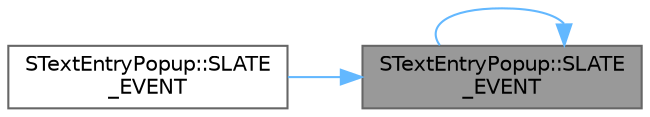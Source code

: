 digraph "STextEntryPopup::SLATE_EVENT"
{
 // INTERACTIVE_SVG=YES
 // LATEX_PDF_SIZE
  bgcolor="transparent";
  edge [fontname=Helvetica,fontsize=10,labelfontname=Helvetica,labelfontsize=10];
  node [fontname=Helvetica,fontsize=10,shape=box,height=0.2,width=0.4];
  rankdir="RL";
  Node1 [id="Node000001",label="STextEntryPopup::SLATE\l_EVENT",height=0.2,width=0.4,color="gray40", fillcolor="grey60", style="filled", fontcolor="black",tooltip="Called whenever the text is changed programmatically or interactively by the user."];
  Node1 -> Node1 [id="edge1_Node000001_Node000001",dir="back",color="steelblue1",style="solid",tooltip=" "];
  Node1 -> Node2 [id="edge2_Node000001_Node000002",dir="back",color="steelblue1",style="solid",tooltip=" "];
  Node2 [id="Node000002",label="STextEntryPopup::SLATE\l_EVENT",height=0.2,width=0.4,color="grey40", fillcolor="white", style="filled",URL="$de/d2d/classSTextEntryPopup.html#a7b791446d3c879f870dafba8eda328ec",tooltip="Called whenever the text is changed programmatically or interactively by the user."];
}
